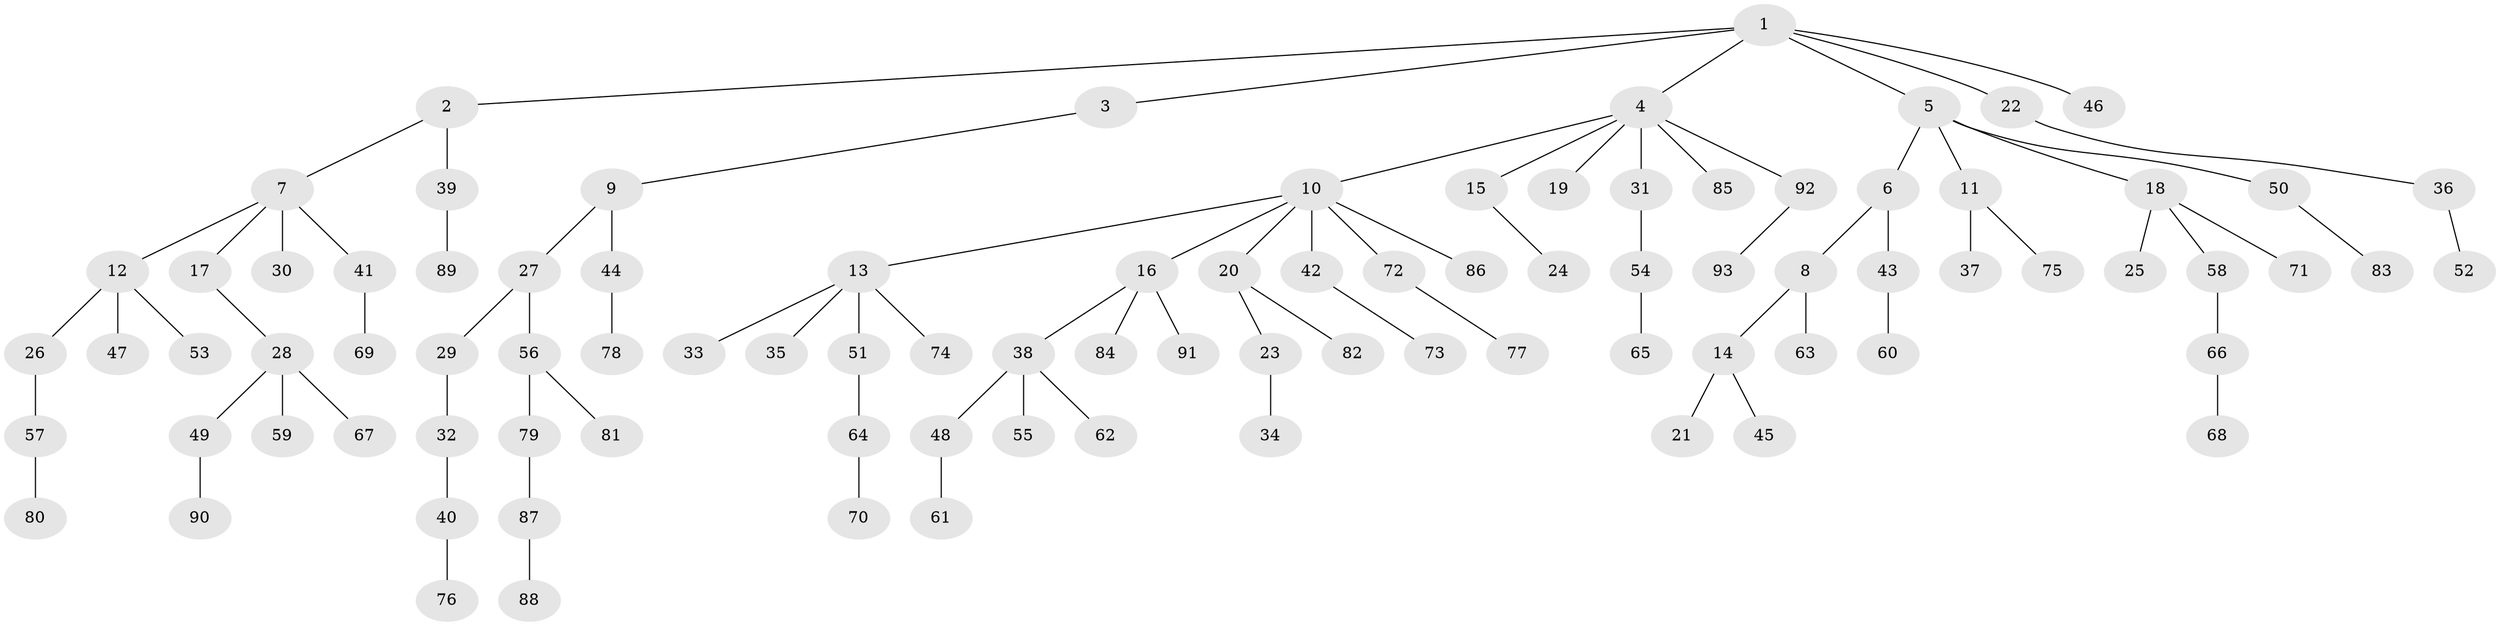 // Generated by graph-tools (version 1.1) at 2025/02/03/09/25 03:02:30]
// undirected, 93 vertices, 92 edges
graph export_dot {
graph [start="1"]
  node [color=gray90,style=filled];
  1;
  2;
  3;
  4;
  5;
  6;
  7;
  8;
  9;
  10;
  11;
  12;
  13;
  14;
  15;
  16;
  17;
  18;
  19;
  20;
  21;
  22;
  23;
  24;
  25;
  26;
  27;
  28;
  29;
  30;
  31;
  32;
  33;
  34;
  35;
  36;
  37;
  38;
  39;
  40;
  41;
  42;
  43;
  44;
  45;
  46;
  47;
  48;
  49;
  50;
  51;
  52;
  53;
  54;
  55;
  56;
  57;
  58;
  59;
  60;
  61;
  62;
  63;
  64;
  65;
  66;
  67;
  68;
  69;
  70;
  71;
  72;
  73;
  74;
  75;
  76;
  77;
  78;
  79;
  80;
  81;
  82;
  83;
  84;
  85;
  86;
  87;
  88;
  89;
  90;
  91;
  92;
  93;
  1 -- 2;
  1 -- 3;
  1 -- 4;
  1 -- 5;
  1 -- 22;
  1 -- 46;
  2 -- 7;
  2 -- 39;
  3 -- 9;
  4 -- 10;
  4 -- 15;
  4 -- 19;
  4 -- 31;
  4 -- 85;
  4 -- 92;
  5 -- 6;
  5 -- 11;
  5 -- 18;
  5 -- 50;
  6 -- 8;
  6 -- 43;
  7 -- 12;
  7 -- 17;
  7 -- 30;
  7 -- 41;
  8 -- 14;
  8 -- 63;
  9 -- 27;
  9 -- 44;
  10 -- 13;
  10 -- 16;
  10 -- 20;
  10 -- 42;
  10 -- 72;
  10 -- 86;
  11 -- 37;
  11 -- 75;
  12 -- 26;
  12 -- 47;
  12 -- 53;
  13 -- 33;
  13 -- 35;
  13 -- 51;
  13 -- 74;
  14 -- 21;
  14 -- 45;
  15 -- 24;
  16 -- 38;
  16 -- 84;
  16 -- 91;
  17 -- 28;
  18 -- 25;
  18 -- 58;
  18 -- 71;
  20 -- 23;
  20 -- 82;
  22 -- 36;
  23 -- 34;
  26 -- 57;
  27 -- 29;
  27 -- 56;
  28 -- 49;
  28 -- 59;
  28 -- 67;
  29 -- 32;
  31 -- 54;
  32 -- 40;
  36 -- 52;
  38 -- 48;
  38 -- 55;
  38 -- 62;
  39 -- 89;
  40 -- 76;
  41 -- 69;
  42 -- 73;
  43 -- 60;
  44 -- 78;
  48 -- 61;
  49 -- 90;
  50 -- 83;
  51 -- 64;
  54 -- 65;
  56 -- 79;
  56 -- 81;
  57 -- 80;
  58 -- 66;
  64 -- 70;
  66 -- 68;
  72 -- 77;
  79 -- 87;
  87 -- 88;
  92 -- 93;
}
